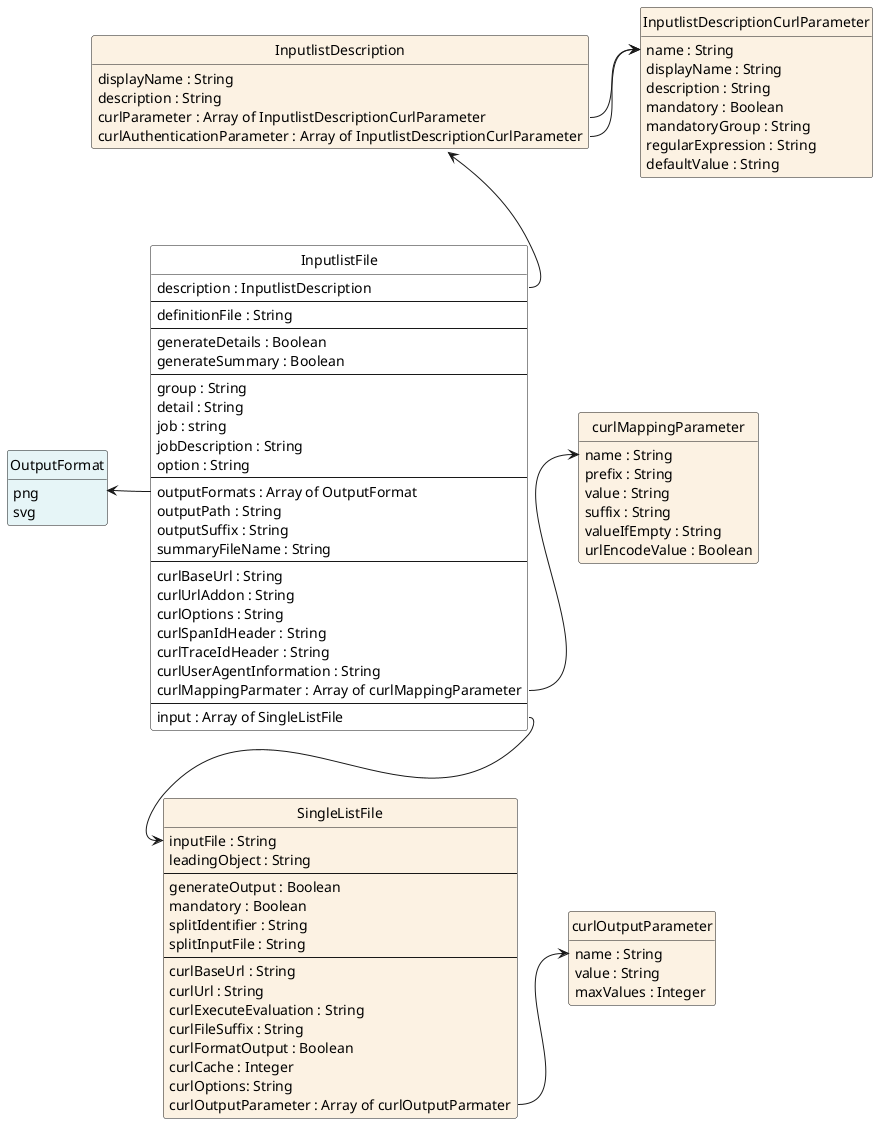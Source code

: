 @startuml
hide circle
hide methods
hide stereotype
'skinparam linetype polyline
show <<Enumeration>> stereotype
skinparam class {
   BackgroundColor<<Enumeration>> #E6F5F7
   BackgroundColor<<Ref>> #FFFFE0
   BackgroundColor<<Pivot>> #FFFFFFF
   BackgroundColor #FCF2E3
}

class OutputFormat <<Enumeration>> {
    png
    svg
}

class InputlistDescription {
    displayName : String
    description : String
    curlParameter : Array of InputlistDescriptionCurlParameter
    curlAuthenticationParameter : Array of InputlistDescriptionCurlParameter
}

class InputlistDescriptionCurlParameter {
    name : String
    displayName : String
    description : String
    mandatory : Boolean
    mandatoryGroup : String
    regularExpression : String
    defaultValue : String
}

class InputlistFile  <<Pivot>> {
  description : InputlistDescription
  --
  definitionFile : String
  --
  generateDetails : Boolean 
  generateSummary : Boolean
  --
  group : String
  detail : String
  job : string
  jobDescription : String
  option : String
  --
  outputFormats : Array of OutputFormat 
  outputPath : String
  outputSuffix : String
  summaryFileName : String
  --
  curlBaseUrl : String
  curlUrlAddon : String 
  curlOptions : String
  curlSpanIdHeader : String
  curlTraceIdHeader : String
  curlUserAgentInformation : String
  curlMappingParmater : Array of curlMappingParameter
  --
  input : Array of SingleListFile
}

class curlMappingParameter {
    name : String
    prefix : String
    value : String
    suffix : String
    valueIfEmpty : String
    urlEncodeValue : Boolean
}

class curlOutputParameter {
    name : String
    value : String
    maxValues : Integer
}

class SingleListFile {
    inputFile : String
    leadingObject : String
    ---
	generateOutput : Boolean
    mandatory : Boolean
    splitIdentifier : String
    splitInputFile : String
    ---
    curlBaseUrl : String
    curlUrl : String
    curlExecuteEvaluation : String
    curlFileSuffix : String
    curlFormatOutput : Boolean
	curlCache : Integer
    curlOptions: String
	curlOutputParameter : Array of curlOutputParmater
}

InputlistFile::input --> SingleListFile::inputFile
InputlistFile::outputFormats -left-> OutputFormat
InputlistFile::description -up-> InputlistDescription
InputlistFile::curlMappingParameter -right-> curlMappingParameter::name
InputlistDescription::curlParameter -right-> InputlistDescriptionCurlParameter::name
InputlistDescription::curlAuthenticationParameter -right-> InputlistDescriptionCurlParameter::name
SingleListFile::curlOutputParameter -right-> curlOutputParameter::name

@enduml
